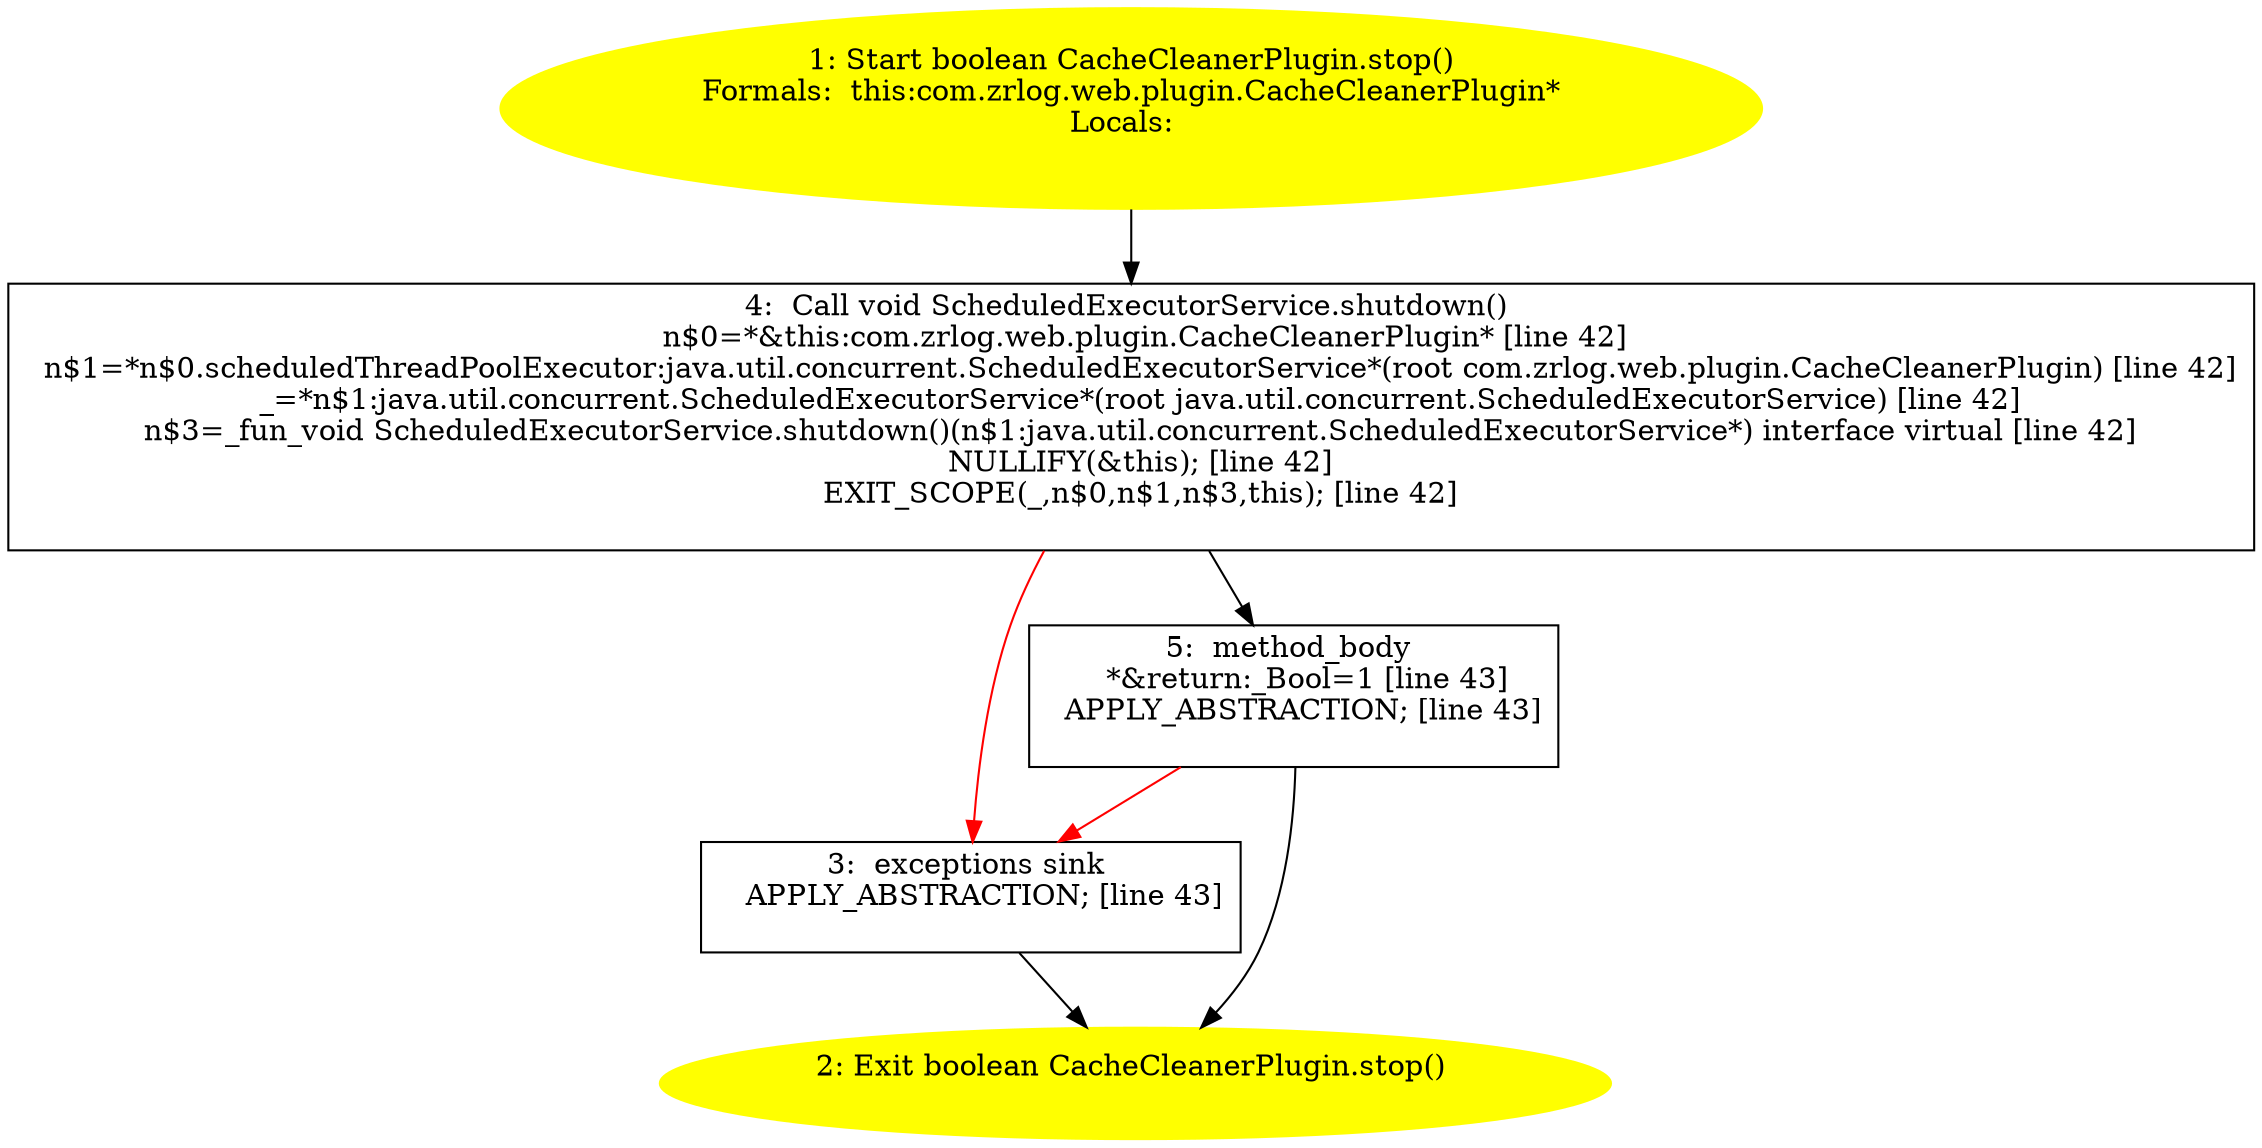 /* @generated */
digraph cfg {
"com.zrlog.web.plugin.CacheCleanerPlugin.stop():boolean.6ee55a97ebfb3f6d03d575c91972805b_1" [label="1: Start boolean CacheCleanerPlugin.stop()\nFormals:  this:com.zrlog.web.plugin.CacheCleanerPlugin*\nLocals:  \n  " color=yellow style=filled]
	

	 "com.zrlog.web.plugin.CacheCleanerPlugin.stop():boolean.6ee55a97ebfb3f6d03d575c91972805b_1" -> "com.zrlog.web.plugin.CacheCleanerPlugin.stop():boolean.6ee55a97ebfb3f6d03d575c91972805b_4" ;
"com.zrlog.web.plugin.CacheCleanerPlugin.stop():boolean.6ee55a97ebfb3f6d03d575c91972805b_2" [label="2: Exit boolean CacheCleanerPlugin.stop() \n  " color=yellow style=filled]
	

"com.zrlog.web.plugin.CacheCleanerPlugin.stop():boolean.6ee55a97ebfb3f6d03d575c91972805b_3" [label="3:  exceptions sink \n   APPLY_ABSTRACTION; [line 43]\n " shape="box"]
	

	 "com.zrlog.web.plugin.CacheCleanerPlugin.stop():boolean.6ee55a97ebfb3f6d03d575c91972805b_3" -> "com.zrlog.web.plugin.CacheCleanerPlugin.stop():boolean.6ee55a97ebfb3f6d03d575c91972805b_2" ;
"com.zrlog.web.plugin.CacheCleanerPlugin.stop():boolean.6ee55a97ebfb3f6d03d575c91972805b_4" [label="4:  Call void ScheduledExecutorService.shutdown() \n   n$0=*&this:com.zrlog.web.plugin.CacheCleanerPlugin* [line 42]\n  n$1=*n$0.scheduledThreadPoolExecutor:java.util.concurrent.ScheduledExecutorService*(root com.zrlog.web.plugin.CacheCleanerPlugin) [line 42]\n  _=*n$1:java.util.concurrent.ScheduledExecutorService*(root java.util.concurrent.ScheduledExecutorService) [line 42]\n  n$3=_fun_void ScheduledExecutorService.shutdown()(n$1:java.util.concurrent.ScheduledExecutorService*) interface virtual [line 42]\n  NULLIFY(&this); [line 42]\n  EXIT_SCOPE(_,n$0,n$1,n$3,this); [line 42]\n " shape="box"]
	

	 "com.zrlog.web.plugin.CacheCleanerPlugin.stop():boolean.6ee55a97ebfb3f6d03d575c91972805b_4" -> "com.zrlog.web.plugin.CacheCleanerPlugin.stop():boolean.6ee55a97ebfb3f6d03d575c91972805b_5" ;
	 "com.zrlog.web.plugin.CacheCleanerPlugin.stop():boolean.6ee55a97ebfb3f6d03d575c91972805b_4" -> "com.zrlog.web.plugin.CacheCleanerPlugin.stop():boolean.6ee55a97ebfb3f6d03d575c91972805b_3" [color="red" ];
"com.zrlog.web.plugin.CacheCleanerPlugin.stop():boolean.6ee55a97ebfb3f6d03d575c91972805b_5" [label="5:  method_body \n   *&return:_Bool=1 [line 43]\n  APPLY_ABSTRACTION; [line 43]\n " shape="box"]
	

	 "com.zrlog.web.plugin.CacheCleanerPlugin.stop():boolean.6ee55a97ebfb3f6d03d575c91972805b_5" -> "com.zrlog.web.plugin.CacheCleanerPlugin.stop():boolean.6ee55a97ebfb3f6d03d575c91972805b_2" ;
	 "com.zrlog.web.plugin.CacheCleanerPlugin.stop():boolean.6ee55a97ebfb3f6d03d575c91972805b_5" -> "com.zrlog.web.plugin.CacheCleanerPlugin.stop():boolean.6ee55a97ebfb3f6d03d575c91972805b_3" [color="red" ];
}
